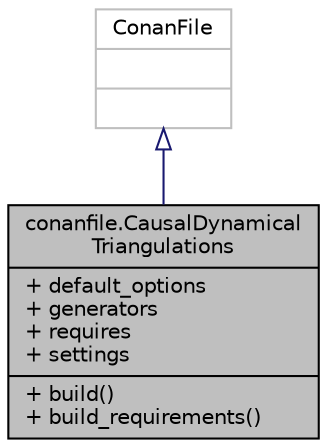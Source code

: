 digraph "conanfile.CausalDynamicalTriangulations"
{
  edge [fontname="Helvetica",fontsize="10",labelfontname="Helvetica",labelfontsize="10"];
  node [fontname="Helvetica",fontsize="10",shape=record];
  Node2 [label="{conanfile.CausalDynamical\lTriangulations\n|+ default_options\l+ generators\l+ requires\l+ settings\l|+ build()\l+ build_requirements()\l}",height=0.2,width=0.4,color="black", fillcolor="grey75", style="filled", fontcolor="black"];
  Node3 -> Node2 [dir="back",color="midnightblue",fontsize="10",style="solid",arrowtail="onormal",fontname="Helvetica"];
  Node3 [label="{ConanFile\n||}",height=0.2,width=0.4,color="grey75", fillcolor="white", style="filled"];
}
